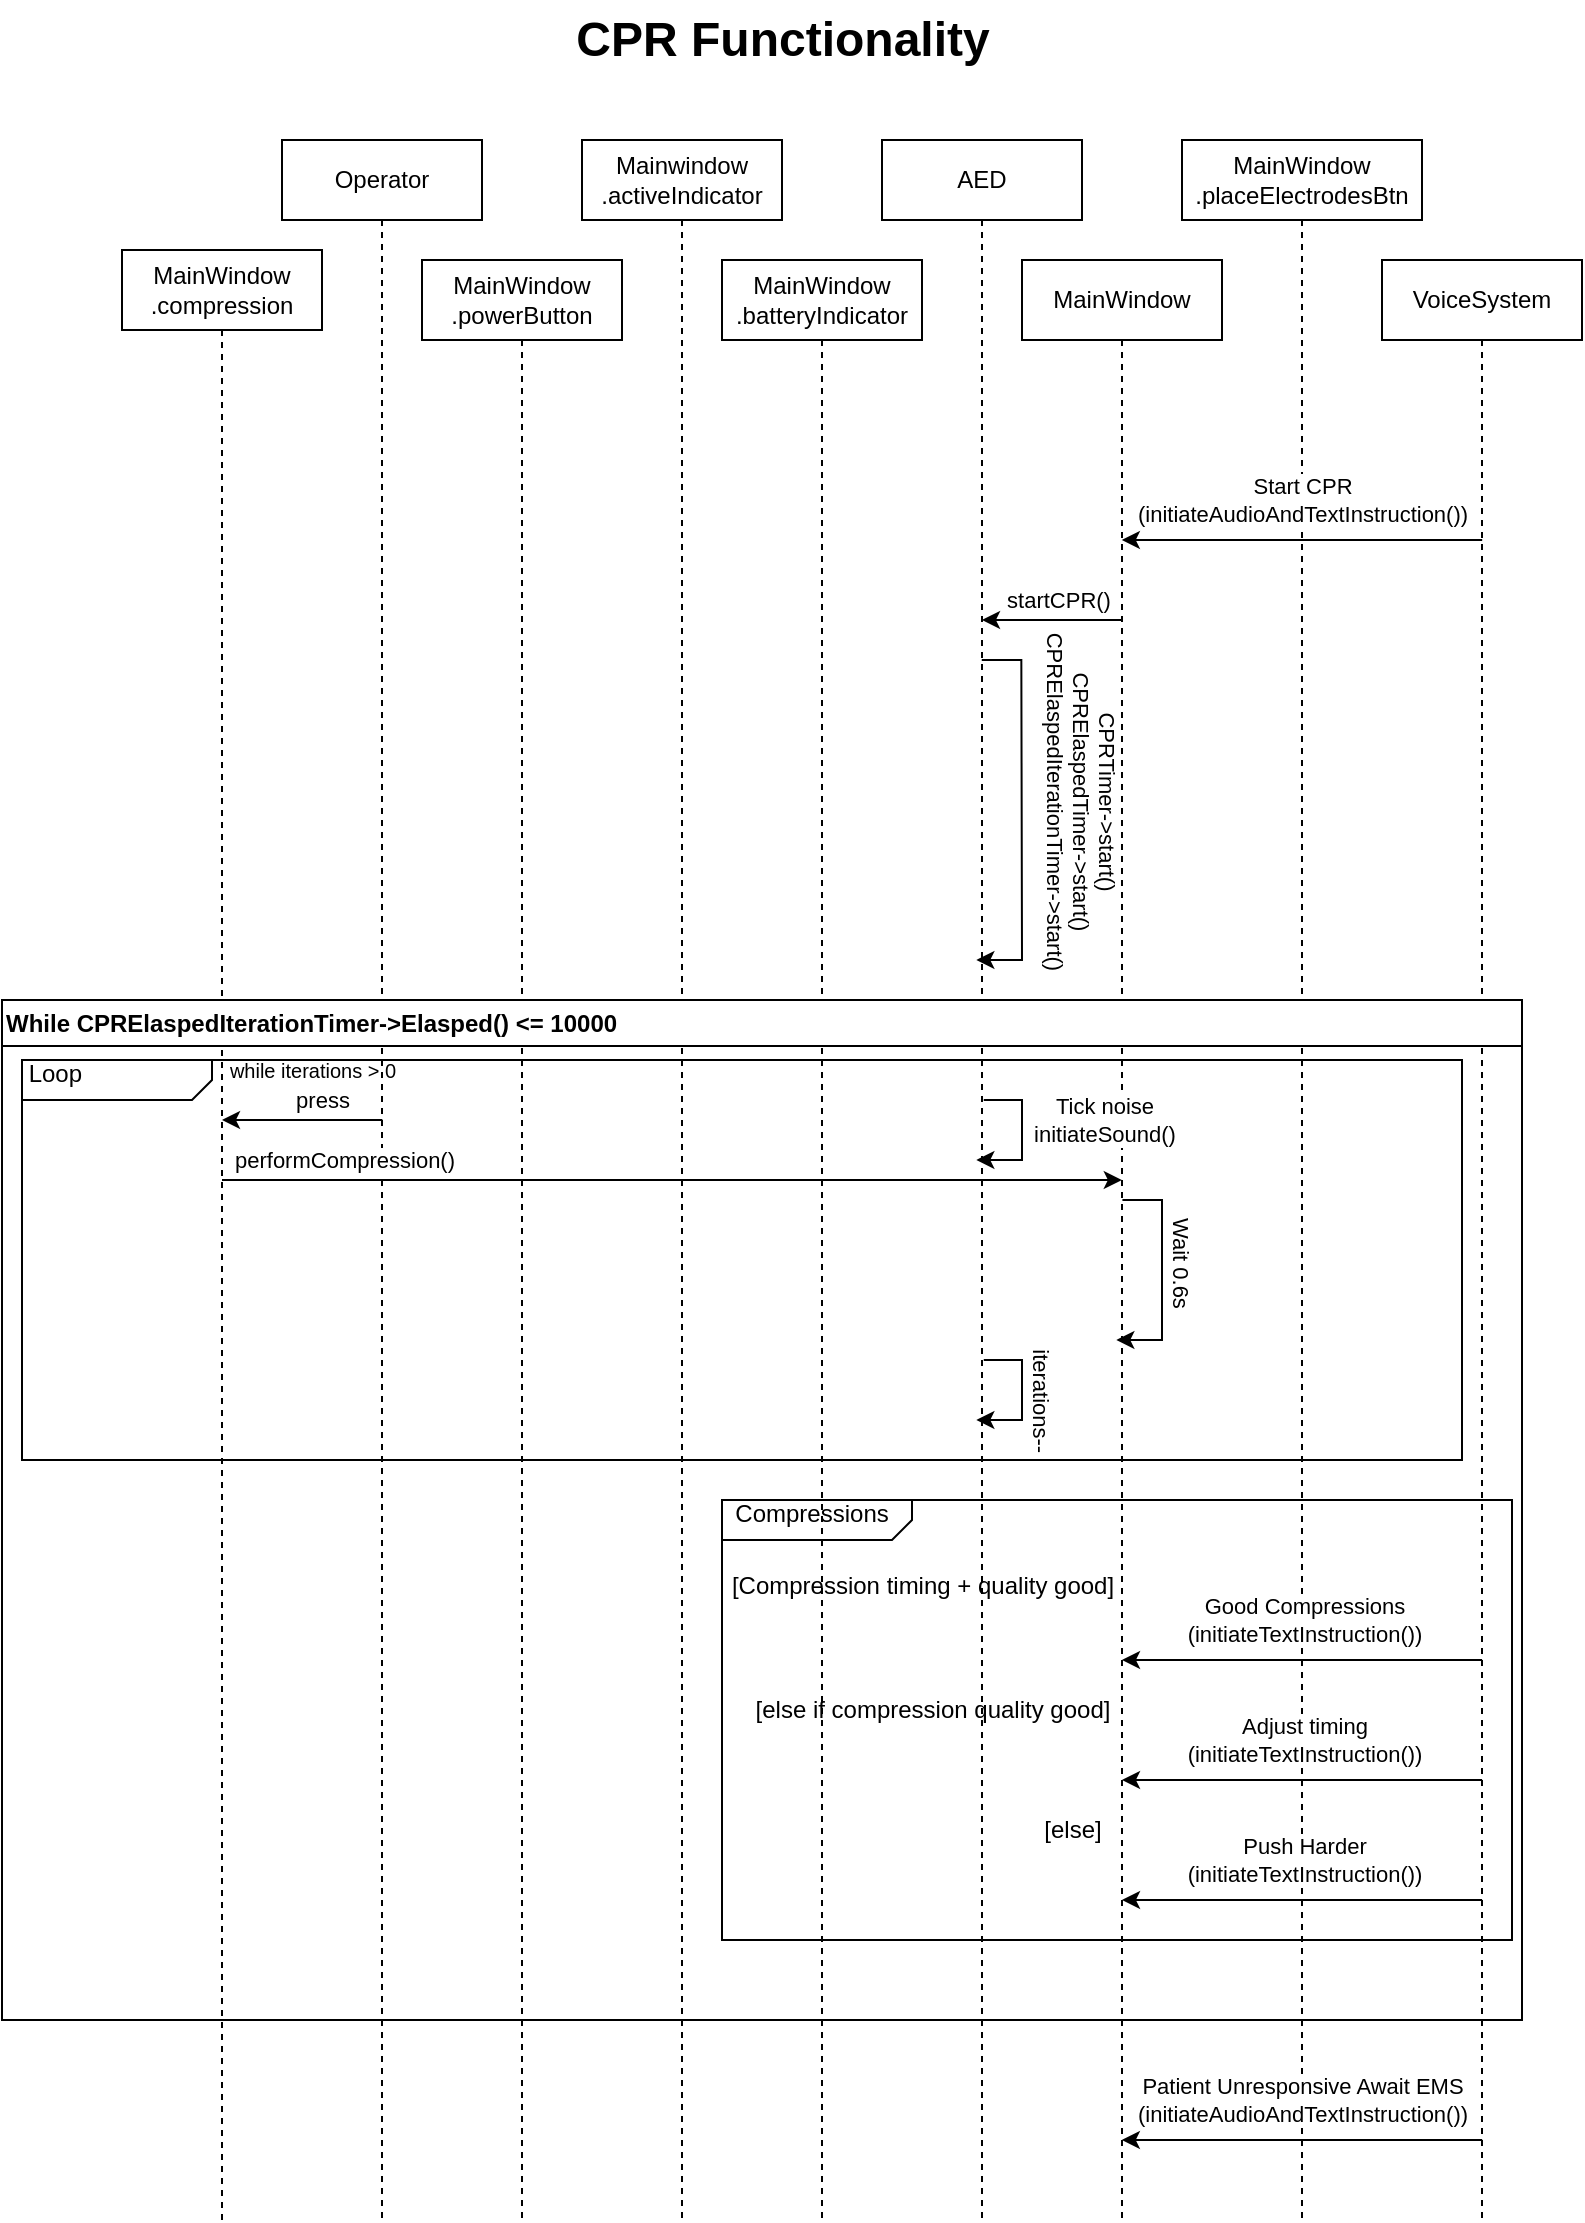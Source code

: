 <mxfile version="22.1.5" type="google">
  <diagram id="C5RBs43oDa-KdzZeNtuy" name="Page-1">
    <mxGraphModel grid="1" page="1" gridSize="10" guides="1" tooltips="1" connect="1" arrows="1" fold="1" pageScale="1" pageWidth="827" pageHeight="1169" math="0" shadow="0">
      <root>
        <mxCell id="WIyWlLk6GJQsqaUBKTNV-0" />
        <mxCell id="WIyWlLk6GJQsqaUBKTNV-1" parent="WIyWlLk6GJQsqaUBKTNV-0" />
        <mxCell id="Ii6EBYF0BPZbq6cMydTG-8" value="CPR Functionality" style="text;strokeColor=none;fillColor=none;html=1;fontSize=24;fontStyle=1;verticalAlign=middle;align=center;" vertex="1" parent="WIyWlLk6GJQsqaUBKTNV-1">
          <mxGeometry x="-180" y="10" width="440" height="40" as="geometry" />
        </mxCell>
        <mxCell id="NL7zXBZEc2TmMK268k_o-0" value="Operator" style="shape=umlLifeline;perimeter=lifelinePerimeter;whiteSpace=wrap;html=1;container=0;dropTarget=0;collapsible=0;recursiveResize=0;outlineConnect=0;portConstraint=eastwest;newEdgeStyle={&quot;edgeStyle&quot;:&quot;elbowEdgeStyle&quot;,&quot;elbow&quot;:&quot;vertical&quot;,&quot;curved&quot;:0,&quot;rounded&quot;:0};" vertex="1" parent="WIyWlLk6GJQsqaUBKTNV-1">
          <mxGeometry x="-210" y="80" width="100" height="1040" as="geometry" />
        </mxCell>
        <mxCell id="NL7zXBZEc2TmMK268k_o-2" value="&lt;div&gt;AED&lt;/div&gt;" style="shape=umlLifeline;perimeter=lifelinePerimeter;whiteSpace=wrap;html=1;container=0;dropTarget=0;collapsible=0;recursiveResize=0;outlineConnect=0;portConstraint=eastwest;newEdgeStyle={&quot;edgeStyle&quot;:&quot;elbowEdgeStyle&quot;,&quot;elbow&quot;:&quot;vertical&quot;,&quot;curved&quot;:0,&quot;rounded&quot;:0};" vertex="1" parent="WIyWlLk6GJQsqaUBKTNV-1">
          <mxGeometry x="90" y="80" width="100" height="1040" as="geometry" />
        </mxCell>
        <mxCell id="NL7zXBZEc2TmMK268k_o-4" value="VoiceSystem" style="shape=umlLifeline;perimeter=lifelinePerimeter;whiteSpace=wrap;html=1;container=0;dropTarget=0;collapsible=0;recursiveResize=0;outlineConnect=0;portConstraint=eastwest;newEdgeStyle={&quot;edgeStyle&quot;:&quot;elbowEdgeStyle&quot;,&quot;elbow&quot;:&quot;vertical&quot;,&quot;curved&quot;:0,&quot;rounded&quot;:0};" vertex="1" parent="WIyWlLk6GJQsqaUBKTNV-1">
          <mxGeometry x="340" y="140" width="100" height="980" as="geometry" />
        </mxCell>
        <mxCell id="NL7zXBZEc2TmMK268k_o-7" value="MainWindow" style="shape=umlLifeline;perimeter=lifelinePerimeter;whiteSpace=wrap;html=1;container=0;dropTarget=0;collapsible=0;recursiveResize=0;outlineConnect=0;portConstraint=eastwest;newEdgeStyle={&quot;edgeStyle&quot;:&quot;elbowEdgeStyle&quot;,&quot;elbow&quot;:&quot;vertical&quot;,&quot;curved&quot;:0,&quot;rounded&quot;:0};" vertex="1" parent="WIyWlLk6GJQsqaUBKTNV-1">
          <mxGeometry x="160" y="140" width="100" height="980" as="geometry" />
        </mxCell>
        <mxCell id="NL7zXBZEc2TmMK268k_o-9" value="&lt;div&gt;MainWindow&lt;/div&gt;&lt;div&gt;.powerButton&lt;/div&gt;" style="shape=umlLifeline;perimeter=lifelinePerimeter;whiteSpace=wrap;html=1;container=0;dropTarget=0;collapsible=0;recursiveResize=0;outlineConnect=0;portConstraint=eastwest;newEdgeStyle={&quot;edgeStyle&quot;:&quot;elbowEdgeStyle&quot;,&quot;elbow&quot;:&quot;vertical&quot;,&quot;curved&quot;:0,&quot;rounded&quot;:0};" vertex="1" parent="WIyWlLk6GJQsqaUBKTNV-1">
          <mxGeometry x="-140" y="140" width="100" height="980" as="geometry" />
        </mxCell>
        <mxCell id="NL7zXBZEc2TmMK268k_o-12" value="&lt;div&gt;Mainwindow&lt;/div&gt;&lt;div&gt;.activeIndicator&lt;br&gt;&lt;/div&gt;" style="shape=umlLifeline;perimeter=lifelinePerimeter;whiteSpace=wrap;html=1;container=0;dropTarget=0;collapsible=0;recursiveResize=0;outlineConnect=0;portConstraint=eastwest;newEdgeStyle={&quot;edgeStyle&quot;:&quot;elbowEdgeStyle&quot;,&quot;elbow&quot;:&quot;vertical&quot;,&quot;curved&quot;:0,&quot;rounded&quot;:0};" vertex="1" parent="WIyWlLk6GJQsqaUBKTNV-1">
          <mxGeometry x="-60" y="80" width="100" height="1040" as="geometry" />
        </mxCell>
        <mxCell id="NL7zXBZEc2TmMK268k_o-13" value="&lt;div&gt;MainWindow&lt;/div&gt;&lt;div&gt;.batteryIndicator&lt;br&gt;&lt;/div&gt;" style="shape=umlLifeline;perimeter=lifelinePerimeter;whiteSpace=wrap;html=1;container=0;dropTarget=0;collapsible=0;recursiveResize=0;outlineConnect=0;portConstraint=eastwest;newEdgeStyle={&quot;edgeStyle&quot;:&quot;elbowEdgeStyle&quot;,&quot;elbow&quot;:&quot;vertical&quot;,&quot;curved&quot;:0,&quot;rounded&quot;:0};" vertex="1" parent="WIyWlLk6GJQsqaUBKTNV-1">
          <mxGeometry x="10" y="140" width="100" height="980" as="geometry" />
        </mxCell>
        <mxCell id="NL7zXBZEc2TmMK268k_o-24" value="&lt;div&gt;MainWindow&lt;/div&gt;&lt;div&gt;.placeElectrodesBtn&lt;br&gt;&lt;/div&gt;" style="shape=umlLifeline;perimeter=lifelinePerimeter;whiteSpace=wrap;html=1;container=0;dropTarget=0;collapsible=0;recursiveResize=0;outlineConnect=0;portConstraint=eastwest;newEdgeStyle={&quot;edgeStyle&quot;:&quot;elbowEdgeStyle&quot;,&quot;elbow&quot;:&quot;vertical&quot;,&quot;curved&quot;:0,&quot;rounded&quot;:0};" vertex="1" parent="WIyWlLk6GJQsqaUBKTNV-1">
          <mxGeometry x="240" y="80" width="120" height="1040" as="geometry" />
        </mxCell>
        <mxCell id="NL7zXBZEc2TmMK268k_o-63" value="" style="endArrow=classic;html=1;rounded=0;" edge="1" parent="WIyWlLk6GJQsqaUBKTNV-1">
          <mxGeometry width="50" height="50" relative="1" as="geometry">
            <mxPoint x="390.09" y="280" as="sourcePoint" />
            <mxPoint x="209.914" y="280" as="targetPoint" />
          </mxGeometry>
        </mxCell>
        <mxCell id="NL7zXBZEc2TmMK268k_o-64" value="&lt;div&gt;Start CPR&lt;br&gt;&lt;/div&gt;&lt;div&gt;(initiateAudioAndTextInstruction())&lt;/div&gt;" style="edgeLabel;html=1;align=center;verticalAlign=middle;resizable=0;points=[];" connectable="0" vertex="1" parent="NL7zXBZEc2TmMK268k_o-63">
          <mxGeometry x="-0.124" y="-2" relative="1" as="geometry">
            <mxPoint x="-11" y="-18" as="offset" />
          </mxGeometry>
        </mxCell>
        <mxCell id="NL7zXBZEc2TmMK268k_o-65" value="&lt;div&gt;MainWindow&lt;/div&gt;&lt;div&gt;.compression&lt;br&gt;&lt;/div&gt;" style="shape=umlLifeline;perimeter=lifelinePerimeter;whiteSpace=wrap;html=1;container=0;dropTarget=0;collapsible=0;recursiveResize=0;outlineConnect=0;portConstraint=eastwest;newEdgeStyle={&quot;edgeStyle&quot;:&quot;elbowEdgeStyle&quot;,&quot;elbow&quot;:&quot;vertical&quot;,&quot;curved&quot;:0,&quot;rounded&quot;:0};fillColor=none;" vertex="1" parent="WIyWlLk6GJQsqaUBKTNV-1">
          <mxGeometry x="-290" y="135" width="100" height="985" as="geometry" />
        </mxCell>
        <mxCell id="NL7zXBZEc2TmMK268k_o-66" value="" style="endArrow=classic;html=1;rounded=0;" edge="1" parent="WIyWlLk6GJQsqaUBKTNV-1">
          <mxGeometry width="50" height="50" relative="1" as="geometry">
            <mxPoint x="-159.82" y="570" as="sourcePoint" />
            <mxPoint x="-240" y="570" as="targetPoint" />
          </mxGeometry>
        </mxCell>
        <mxCell id="NL7zXBZEc2TmMK268k_o-67" value="press" style="edgeLabel;html=1;align=center;verticalAlign=middle;resizable=0;points=[];" connectable="0" vertex="1" parent="NL7zXBZEc2TmMK268k_o-66">
          <mxGeometry x="-0.124" y="-2" relative="1" as="geometry">
            <mxPoint x="5" y="-8" as="offset" />
          </mxGeometry>
        </mxCell>
        <mxCell id="NL7zXBZEc2TmMK268k_o-70" value="" style="endArrow=classic;html=1;rounded=0;" edge="1" parent="WIyWlLk6GJQsqaUBKTNV-1">
          <mxGeometry width="50" height="50" relative="1" as="geometry">
            <mxPoint x="-239.998" y="600" as="sourcePoint" />
            <mxPoint x="209.91" y="600" as="targetPoint" />
          </mxGeometry>
        </mxCell>
        <mxCell id="NL7zXBZEc2TmMK268k_o-71" value="performCompression()" style="edgeLabel;html=1;align=center;verticalAlign=middle;resizable=0;points=[];" connectable="0" vertex="1" parent="NL7zXBZEc2TmMK268k_o-70">
          <mxGeometry x="-0.792" y="-1" relative="1" as="geometry">
            <mxPoint x="14" y="-11" as="offset" />
          </mxGeometry>
        </mxCell>
        <mxCell id="NL7zXBZEc2TmMK268k_o-72" value="" style="endArrow=classic;html=1;rounded=0;" edge="1" parent="WIyWlLk6GJQsqaUBKTNV-1">
          <mxGeometry width="50" height="50" relative="1" as="geometry">
            <mxPoint x="210.21" y="610" as="sourcePoint" />
            <mxPoint x="207.167" y="680" as="targetPoint" />
            <Array as="points">
              <mxPoint x="230" y="610" />
              <mxPoint x="230" y="680" />
            </Array>
          </mxGeometry>
        </mxCell>
        <mxCell id="NL7zXBZEc2TmMK268k_o-73" value="&lt;div&gt;Wait 0.6s&lt;/div&gt;" style="edgeLabel;html=1;align=center;verticalAlign=middle;resizable=0;points=[];rotation=90;" connectable="0" vertex="1" parent="NL7zXBZEc2TmMK268k_o-72">
          <mxGeometry x="-0.508" y="2" relative="1" as="geometry">
            <mxPoint x="8" y="23" as="offset" />
          </mxGeometry>
        </mxCell>
        <mxCell id="NL7zXBZEc2TmMK268k_o-74" value="" style="endArrow=classic;html=1;rounded=0;" edge="1" parent="WIyWlLk6GJQsqaUBKTNV-1">
          <mxGeometry width="50" height="50" relative="1" as="geometry">
            <mxPoint x="209.59" y="320" as="sourcePoint" />
            <mxPoint x="140" y="320" as="targetPoint" />
          </mxGeometry>
        </mxCell>
        <mxCell id="NL7zXBZEc2TmMK268k_o-75" value="startCPR()" style="edgeLabel;html=1;align=center;verticalAlign=middle;resizable=0;points=[];" connectable="0" vertex="1" parent="NL7zXBZEc2TmMK268k_o-74">
          <mxGeometry x="-0.124" y="-2" relative="1" as="geometry">
            <mxPoint x="-1" y="-8" as="offset" />
          </mxGeometry>
        </mxCell>
        <mxCell id="NL7zXBZEc2TmMK268k_o-76" value="" style="endArrow=classic;html=1;rounded=0;" edge="1" parent="WIyWlLk6GJQsqaUBKTNV-1">
          <mxGeometry width="50" height="50" relative="1" as="geometry">
            <mxPoint x="139.88" y="340" as="sourcePoint" />
            <mxPoint x="137.167" y="490" as="targetPoint" />
            <Array as="points">
              <mxPoint x="159.67" y="340" />
              <mxPoint x="160" y="490" />
              <mxPoint x="140" y="490" />
            </Array>
          </mxGeometry>
        </mxCell>
        <mxCell id="NL7zXBZEc2TmMK268k_o-77" value="&lt;div&gt;CPRTimer-&amp;gt;start()&lt;/div&gt;&lt;div&gt;CPRElaspedTimer-&amp;gt;start()&lt;/div&gt;&lt;div&gt;CPRElaspedIterationTimer-&amp;gt;start()&lt;br&gt;&lt;/div&gt;" style="edgeLabel;html=1;align=center;verticalAlign=middle;resizable=0;points=[];rotation=90;" connectable="0" vertex="1" parent="NL7zXBZEc2TmMK268k_o-76">
          <mxGeometry x="-0.508" y="2" relative="1" as="geometry">
            <mxPoint x="28" y="43" as="offset" />
          </mxGeometry>
        </mxCell>
        <mxCell id="NL7zXBZEc2TmMK268k_o-78" value="" style="endArrow=classic;html=1;rounded=0;" edge="1" parent="WIyWlLk6GJQsqaUBKTNV-1">
          <mxGeometry width="50" height="50" relative="1" as="geometry">
            <mxPoint x="140.88" y="560" as="sourcePoint" />
            <mxPoint x="137.167" y="590" as="targetPoint" />
            <Array as="points">
              <mxPoint x="160" y="560" />
              <mxPoint x="160" y="590" />
            </Array>
          </mxGeometry>
        </mxCell>
        <mxCell id="NL7zXBZEc2TmMK268k_o-79" value="&lt;div&gt;Tick noise&lt;br&gt;&lt;/div&gt;&lt;div&gt;initiateSound()&lt;/div&gt;" style="edgeLabel;html=1;align=center;verticalAlign=middle;resizable=0;points=[];rotation=0;" connectable="0" vertex="1" parent="NL7zXBZEc2TmMK268k_o-78">
          <mxGeometry x="-0.508" y="2" relative="1" as="geometry">
            <mxPoint x="42" y="12" as="offset" />
          </mxGeometry>
        </mxCell>
        <mxCell id="NL7zXBZEc2TmMK268k_o-80" value="&lt;div align=&quot;left&quot;&gt;While CPRElaspedIterationTimer-&amp;gt;Elasped() &amp;lt;= 10000&lt;/div&gt;" style="swimlane;whiteSpace=wrap;html=1;align=left;" vertex="1" parent="WIyWlLk6GJQsqaUBKTNV-1">
          <mxGeometry x="-350" y="510" width="760" height="510" as="geometry" />
        </mxCell>
        <mxCell id="NL7zXBZEc2TmMK268k_o-81" value="&amp;nbsp;Loop" style="html=1;shape=mxgraph.sysml.package;overflow=fill;labelX=95;align=left;spacingLeft=5;verticalAlign=top;spacingTop=-3;fillColor=none;" vertex="1" parent="NL7zXBZEc2TmMK268k_o-80">
          <mxGeometry x="10" y="30" width="720" height="200" as="geometry" />
        </mxCell>
        <mxCell id="NL7zXBZEc2TmMK268k_o-82" value="" style="endArrow=classic;html=1;rounded=0;" edge="1" parent="NL7zXBZEc2TmMK268k_o-80">
          <mxGeometry width="50" height="50" relative="1" as="geometry">
            <mxPoint x="740.05" y="330" as="sourcePoint" />
            <mxPoint x="559.997" y="330" as="targetPoint" />
          </mxGeometry>
        </mxCell>
        <mxCell id="NL7zXBZEc2TmMK268k_o-83" value="&lt;div&gt;Good Compressions&lt;/div&gt;&lt;div&gt;(initiateTextInstruction())&lt;br&gt;&lt;/div&gt;" style="edgeLabel;html=1;align=center;verticalAlign=middle;resizable=0;points=[];" connectable="0" vertex="1" parent="NL7zXBZEc2TmMK268k_o-82">
          <mxGeometry x="-0.419" y="-2" relative="1" as="geometry">
            <mxPoint x="-37" y="-18" as="offset" />
          </mxGeometry>
        </mxCell>
        <mxCell id="NL7zXBZEc2TmMK268k_o-90" value="&lt;font style=&quot;font-size: 10px;&quot;&gt;while iterations &amp;gt; 0&lt;/font&gt;" style="text;html=1;align=center;verticalAlign=middle;resizable=0;points=[];autosize=1;strokeColor=none;fillColor=none;" vertex="1" parent="NL7zXBZEc2TmMK268k_o-80">
          <mxGeometry x="100" y="20" width="110" height="30" as="geometry" />
        </mxCell>
        <mxCell id="NL7zXBZEc2TmMK268k_o-91" value="" style="endArrow=classic;html=1;rounded=0;" edge="1" parent="NL7zXBZEc2TmMK268k_o-80">
          <mxGeometry width="50" height="50" relative="1" as="geometry">
            <mxPoint x="490.88" y="180" as="sourcePoint" />
            <mxPoint x="487.167" y="210" as="targetPoint" />
            <Array as="points">
              <mxPoint x="510" y="180" />
              <mxPoint x="510" y="210" />
            </Array>
          </mxGeometry>
        </mxCell>
        <mxCell id="NL7zXBZEc2TmMK268k_o-92" value="iterations--" style="edgeLabel;html=1;align=center;verticalAlign=middle;resizable=0;points=[];rotation=90;" connectable="0" vertex="1" parent="NL7zXBZEc2TmMK268k_o-91">
          <mxGeometry x="-0.508" y="2" relative="1" as="geometry">
            <mxPoint x="11" y="22" as="offset" />
          </mxGeometry>
        </mxCell>
        <mxCell id="NL7zXBZEc2TmMK268k_o-93" value="&amp;nbsp; Compressions" style="html=1;shape=mxgraph.sysml.package;overflow=fill;labelX=95;align=left;spacingLeft=5;verticalAlign=top;spacingTop=-3;fillColor=none;" vertex="1" parent="NL7zXBZEc2TmMK268k_o-80">
          <mxGeometry x="360" y="250" width="395" height="220" as="geometry" />
        </mxCell>
        <mxCell id="NL7zXBZEc2TmMK268k_o-95" value="[Compression timing + quality good]" style="text;html=1;align=center;verticalAlign=middle;resizable=0;points=[];autosize=1;strokeColor=none;fillColor=none;" vertex="1" parent="NL7zXBZEc2TmMK268k_o-80">
          <mxGeometry x="355" y="278" width="210" height="30" as="geometry" />
        </mxCell>
        <mxCell id="NL7zXBZEc2TmMK268k_o-96" value="" style="endArrow=classic;html=1;rounded=0;" edge="1" parent="NL7zXBZEc2TmMK268k_o-80">
          <mxGeometry width="50" height="50" relative="1" as="geometry">
            <mxPoint x="740.05" y="390" as="sourcePoint" />
            <mxPoint x="559.997" y="390" as="targetPoint" />
          </mxGeometry>
        </mxCell>
        <mxCell id="NL7zXBZEc2TmMK268k_o-97" value="Adjust timing&lt;br&gt;&lt;div&gt;(initiateTextInstruction())&lt;br&gt;&lt;/div&gt;" style="edgeLabel;html=1;align=center;verticalAlign=middle;resizable=0;points=[];" connectable="0" vertex="1" parent="NL7zXBZEc2TmMK268k_o-96">
          <mxGeometry x="-0.419" y="-2" relative="1" as="geometry">
            <mxPoint x="-37" y="-18" as="offset" />
          </mxGeometry>
        </mxCell>
        <mxCell id="NL7zXBZEc2TmMK268k_o-98" value="[else if compression quality good]" style="text;html=1;align=center;verticalAlign=middle;resizable=0;points=[];autosize=1;strokeColor=none;fillColor=none;" vertex="1" parent="NL7zXBZEc2TmMK268k_o-80">
          <mxGeometry x="365" y="340" width="200" height="30" as="geometry" />
        </mxCell>
        <mxCell id="NL7zXBZEc2TmMK268k_o-99" value="[else]" style="text;html=1;align=center;verticalAlign=middle;resizable=0;points=[];autosize=1;strokeColor=none;fillColor=none;" vertex="1" parent="NL7zXBZEc2TmMK268k_o-80">
          <mxGeometry x="510" y="400" width="50" height="30" as="geometry" />
        </mxCell>
        <mxCell id="NL7zXBZEc2TmMK268k_o-100" value="" style="endArrow=classic;html=1;rounded=0;" edge="1" parent="NL7zXBZEc2TmMK268k_o-80">
          <mxGeometry width="50" height="50" relative="1" as="geometry">
            <mxPoint x="740.05" y="450" as="sourcePoint" />
            <mxPoint x="559.997" y="450" as="targetPoint" />
          </mxGeometry>
        </mxCell>
        <mxCell id="NL7zXBZEc2TmMK268k_o-101" value="Push Harder&lt;br&gt;&lt;div&gt;(initiateTextInstruction())&lt;br&gt;&lt;/div&gt;" style="edgeLabel;html=1;align=center;verticalAlign=middle;resizable=0;points=[];" connectable="0" vertex="1" parent="NL7zXBZEc2TmMK268k_o-100">
          <mxGeometry x="-0.419" y="-2" relative="1" as="geometry">
            <mxPoint x="-37" y="-18" as="offset" />
          </mxGeometry>
        </mxCell>
        <mxCell id="NL7zXBZEc2TmMK268k_o-84" value="" style="endArrow=classic;html=1;rounded=0;" edge="1" parent="WIyWlLk6GJQsqaUBKTNV-1">
          <mxGeometry width="50" height="50" relative="1" as="geometry">
            <mxPoint x="390.09" y="1080" as="sourcePoint" />
            <mxPoint x="209.914" y="1080" as="targetPoint" />
          </mxGeometry>
        </mxCell>
        <mxCell id="NL7zXBZEc2TmMK268k_o-85" value="&lt;div&gt;Patient Unresponsive Await EMS&lt;br&gt;&lt;/div&gt;&lt;div&gt;(initiateAudioAndTextInstruction())&lt;/div&gt;" style="edgeLabel;html=1;align=center;verticalAlign=middle;resizable=0;points=[];" connectable="0" vertex="1" parent="NL7zXBZEc2TmMK268k_o-84">
          <mxGeometry x="-0.124" y="-2" relative="1" as="geometry">
            <mxPoint x="-11" y="-18" as="offset" />
          </mxGeometry>
        </mxCell>
      </root>
    </mxGraphModel>
  </diagram>
</mxfile>
